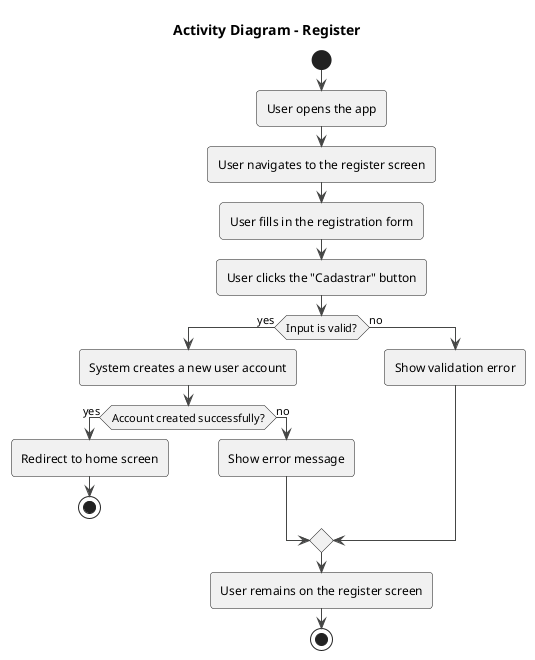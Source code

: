 @startuml
!theme vibrant
title Activity Diagram - Register

start
:User opens the app;
:User navigates to the register screen;
:User fills in the registration form;
:User clicks the "Cadastrar" button;

if (Input is valid?) then (yes)
  :System creates a new user account;
  if (Account created successfully?) then (yes)
    :Redirect to home screen;
    stop
  else (no)
    :Show error message;
  endif
else (no)
  :Show validation error;
endif

:User remains on the register screen;

stop

@enduml
